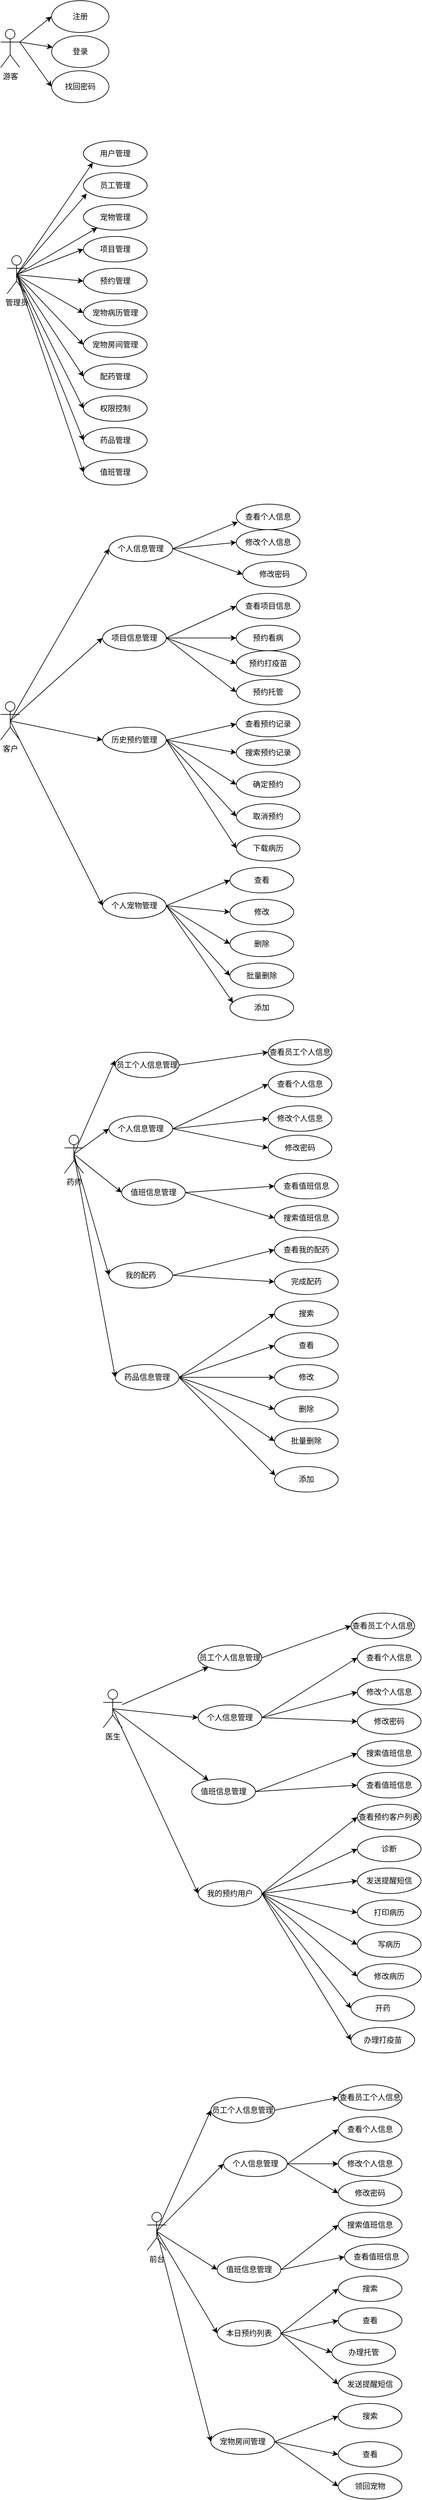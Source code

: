 <mxfile version="21.3.5" type="github">
  <diagram name="第 1 页" id="7U08_PiWovxvM-KHTGbF">
    <mxGraphModel dx="762" dy="605" grid="1" gridSize="10" guides="1" tooltips="1" connect="1" arrows="1" fold="1" page="1" pageScale="1" pageWidth="827" pageHeight="1169" math="0" shadow="0">
      <root>
        <mxCell id="0" />
        <mxCell id="1" parent="0" />
        <mxCell id="S12dJG0YQrAxgfUeFq4O-70" value="" style="group" parent="1" vertex="1" connectable="0">
          <mxGeometry x="750" y="240" width="220" height="540" as="geometry" />
        </mxCell>
        <mxCell id="S12dJG0YQrAxgfUeFq4O-24" value="药品管理" style="ellipse;whiteSpace=wrap;html=1;" parent="S12dJG0YQrAxgfUeFq4O-70" vertex="1">
          <mxGeometry x="120" y="450" width="100" height="40" as="geometry" />
        </mxCell>
        <mxCell id="S12dJG0YQrAxgfUeFq4O-26" value="值班管理" style="ellipse;whiteSpace=wrap;html=1;" parent="S12dJG0YQrAxgfUeFq4O-70" vertex="1">
          <mxGeometry x="120" y="500" width="100" height="40" as="geometry" />
        </mxCell>
        <mxCell id="S12dJG0YQrAxgfUeFq4O-68" style="edgeStyle=none;rounded=0;orthogonalLoop=1;jettySize=auto;html=1;exitX=0.5;exitY=0.5;exitDx=0;exitDy=0;exitPerimeter=0;entryX=0;entryY=0.5;entryDx=0;entryDy=0;" parent="S12dJG0YQrAxgfUeFq4O-70" source="2G7LzGAWLY5ywAbXNIMu-13" target="S12dJG0YQrAxgfUeFq4O-24" edge="1">
          <mxGeometry relative="1" as="geometry" />
        </mxCell>
        <mxCell id="S12dJG0YQrAxgfUeFq4O-69" style="edgeStyle=none;rounded=0;orthogonalLoop=1;jettySize=auto;html=1;exitX=0.5;exitY=0.5;exitDx=0;exitDy=0;exitPerimeter=0;entryX=0;entryY=0.5;entryDx=0;entryDy=0;" parent="S12dJG0YQrAxgfUeFq4O-70" source="2G7LzGAWLY5ywAbXNIMu-13" target="S12dJG0YQrAxgfUeFq4O-26" edge="1">
          <mxGeometry relative="1" as="geometry" />
        </mxCell>
        <mxCell id="2G7LzGAWLY5ywAbXNIMu-13" value="管理员" style="shape=umlActor;verticalLabelPosition=bottom;verticalAlign=top;html=1;" parent="S12dJG0YQrAxgfUeFq4O-70" vertex="1">
          <mxGeometry y="180" width="30" height="60" as="geometry" />
        </mxCell>
        <mxCell id="S12dJG0YQrAxgfUeFq4O-16" value="用户管理" style="ellipse;whiteSpace=wrap;html=1;" parent="S12dJG0YQrAxgfUeFq4O-70" vertex="1">
          <mxGeometry x="120" width="100" height="40" as="geometry" />
        </mxCell>
        <mxCell id="S12dJG0YQrAxgfUeFq4O-41" style="rounded=0;orthogonalLoop=1;jettySize=auto;html=1;exitX=0.5;exitY=0.5;exitDx=0;exitDy=0;exitPerimeter=0;entryX=0;entryY=1;entryDx=0;entryDy=0;" parent="S12dJG0YQrAxgfUeFq4O-70" source="2G7LzGAWLY5ywAbXNIMu-13" target="S12dJG0YQrAxgfUeFq4O-16" edge="1">
          <mxGeometry relative="1" as="geometry" />
        </mxCell>
        <mxCell id="S12dJG0YQrAxgfUeFq4O-17" value="配药管理" style="ellipse;whiteSpace=wrap;html=1;" parent="S12dJG0YQrAxgfUeFq4O-70" vertex="1">
          <mxGeometry x="120" y="350" width="100" height="40" as="geometry" />
        </mxCell>
        <mxCell id="S12dJG0YQrAxgfUeFq4O-52" style="edgeStyle=none;rounded=0;orthogonalLoop=1;jettySize=auto;html=1;exitX=0.5;exitY=0.5;exitDx=0;exitDy=0;exitPerimeter=0;entryX=0;entryY=0.5;entryDx=0;entryDy=0;" parent="S12dJG0YQrAxgfUeFq4O-70" source="2G7LzGAWLY5ywAbXNIMu-13" target="S12dJG0YQrAxgfUeFq4O-17" edge="1">
          <mxGeometry relative="1" as="geometry" />
        </mxCell>
        <mxCell id="S12dJG0YQrAxgfUeFq4O-18" value="宠物房间管理" style="ellipse;whiteSpace=wrap;html=1;" parent="S12dJG0YQrAxgfUeFq4O-70" vertex="1">
          <mxGeometry x="120" y="300" width="100" height="40" as="geometry" />
        </mxCell>
        <mxCell id="S12dJG0YQrAxgfUeFq4O-51" style="edgeStyle=none;rounded=0;orthogonalLoop=1;jettySize=auto;html=1;exitX=0.5;exitY=0.5;exitDx=0;exitDy=0;exitPerimeter=0;entryX=0;entryY=0.5;entryDx=0;entryDy=0;" parent="S12dJG0YQrAxgfUeFq4O-70" source="2G7LzGAWLY5ywAbXNIMu-13" target="S12dJG0YQrAxgfUeFq4O-18" edge="1">
          <mxGeometry relative="1" as="geometry" />
        </mxCell>
        <mxCell id="S12dJG0YQrAxgfUeFq4O-19" value="宠物病历管理" style="ellipse;whiteSpace=wrap;html=1;" parent="S12dJG0YQrAxgfUeFq4O-70" vertex="1">
          <mxGeometry x="120" y="250" width="100" height="40" as="geometry" />
        </mxCell>
        <mxCell id="S12dJG0YQrAxgfUeFq4O-50" style="edgeStyle=none;rounded=0;orthogonalLoop=1;jettySize=auto;html=1;exitX=0.5;exitY=0.5;exitDx=0;exitDy=0;exitPerimeter=0;entryX=0;entryY=0.5;entryDx=0;entryDy=0;" parent="S12dJG0YQrAxgfUeFq4O-70" source="2G7LzGAWLY5ywAbXNIMu-13" target="S12dJG0YQrAxgfUeFq4O-19" edge="1">
          <mxGeometry relative="1" as="geometry" />
        </mxCell>
        <mxCell id="S12dJG0YQrAxgfUeFq4O-20" value="预约管理" style="ellipse;whiteSpace=wrap;html=1;" parent="S12dJG0YQrAxgfUeFq4O-70" vertex="1">
          <mxGeometry x="120" y="200" width="100" height="40" as="geometry" />
        </mxCell>
        <mxCell id="S12dJG0YQrAxgfUeFq4O-49" style="edgeStyle=none;rounded=0;orthogonalLoop=1;jettySize=auto;html=1;exitX=0.5;exitY=0.5;exitDx=0;exitDy=0;exitPerimeter=0;entryX=0;entryY=0.5;entryDx=0;entryDy=0;" parent="S12dJG0YQrAxgfUeFq4O-70" source="2G7LzGAWLY5ywAbXNIMu-13" target="S12dJG0YQrAxgfUeFq4O-20" edge="1">
          <mxGeometry relative="1" as="geometry" />
        </mxCell>
        <mxCell id="S12dJG0YQrAxgfUeFq4O-21" value="项目管理" style="ellipse;whiteSpace=wrap;html=1;" parent="S12dJG0YQrAxgfUeFq4O-70" vertex="1">
          <mxGeometry x="120" y="150" width="100" height="40" as="geometry" />
        </mxCell>
        <mxCell id="S12dJG0YQrAxgfUeFq4O-48" style="edgeStyle=none;rounded=0;orthogonalLoop=1;jettySize=auto;html=1;exitX=0.5;exitY=0.5;exitDx=0;exitDy=0;exitPerimeter=0;entryX=0;entryY=0.5;entryDx=0;entryDy=0;" parent="S12dJG0YQrAxgfUeFq4O-70" source="2G7LzGAWLY5ywAbXNIMu-13" target="S12dJG0YQrAxgfUeFq4O-21" edge="1">
          <mxGeometry relative="1" as="geometry" />
        </mxCell>
        <mxCell id="S12dJG0YQrAxgfUeFq4O-22" value="宠物管理" style="ellipse;whiteSpace=wrap;html=1;" parent="S12dJG0YQrAxgfUeFq4O-70" vertex="1">
          <mxGeometry x="120" y="100" width="100" height="40" as="geometry" />
        </mxCell>
        <mxCell id="S12dJG0YQrAxgfUeFq4O-46" style="edgeStyle=none;rounded=0;orthogonalLoop=1;jettySize=auto;html=1;exitX=0.5;exitY=0.5;exitDx=0;exitDy=0;exitPerimeter=0;" parent="S12dJG0YQrAxgfUeFq4O-70" source="2G7LzGAWLY5ywAbXNIMu-13" target="S12dJG0YQrAxgfUeFq4O-22" edge="1">
          <mxGeometry relative="1" as="geometry" />
        </mxCell>
        <mxCell id="S12dJG0YQrAxgfUeFq4O-23" value="员工管理" style="ellipse;whiteSpace=wrap;html=1;" parent="S12dJG0YQrAxgfUeFq4O-70" vertex="1">
          <mxGeometry x="120" y="50" width="100" height="40" as="geometry" />
        </mxCell>
        <mxCell id="S12dJG0YQrAxgfUeFq4O-47" style="edgeStyle=none;rounded=0;orthogonalLoop=1;jettySize=auto;html=1;exitX=0.5;exitY=0.5;exitDx=0;exitDy=0;exitPerimeter=0;entryX=0.052;entryY=0.82;entryDx=0;entryDy=0;entryPerimeter=0;" parent="S12dJG0YQrAxgfUeFq4O-70" source="2G7LzGAWLY5ywAbXNIMu-13" target="S12dJG0YQrAxgfUeFq4O-23" edge="1">
          <mxGeometry relative="1" as="geometry" />
        </mxCell>
        <mxCell id="S12dJG0YQrAxgfUeFq4O-25" value="权限控制" style="ellipse;whiteSpace=wrap;html=1;" parent="S12dJG0YQrAxgfUeFq4O-70" vertex="1">
          <mxGeometry x="120" y="400" width="100" height="40" as="geometry" />
        </mxCell>
        <mxCell id="S12dJG0YQrAxgfUeFq4O-53" style="edgeStyle=none;rounded=0;orthogonalLoop=1;jettySize=auto;html=1;exitX=0.5;exitY=0.5;exitDx=0;exitDy=0;exitPerimeter=0;entryX=0;entryY=0.5;entryDx=0;entryDy=0;" parent="S12dJG0YQrAxgfUeFq4O-70" source="2G7LzGAWLY5ywAbXNIMu-13" target="S12dJG0YQrAxgfUeFq4O-25" edge="1">
          <mxGeometry relative="1" as="geometry" />
        </mxCell>
        <mxCell id="k7OL1M4o2ZJc6cWTYvOp-9" value="" style="group" parent="1" vertex="1" connectable="0">
          <mxGeometry x="740" y="20" width="170" height="160" as="geometry" />
        </mxCell>
        <mxCell id="2G7LzGAWLY5ywAbXNIMu-1" value="游客" style="shape=umlActor;verticalLabelPosition=bottom;verticalAlign=top;html=1;" parent="k7OL1M4o2ZJc6cWTYvOp-9" vertex="1">
          <mxGeometry y="45" width="30" height="60" as="geometry" />
        </mxCell>
        <mxCell id="2G7LzGAWLY5ywAbXNIMu-2" value="注册" style="ellipse;whiteSpace=wrap;html=1;" parent="k7OL1M4o2ZJc6cWTYvOp-9" vertex="1">
          <mxGeometry x="80" width="90" height="50" as="geometry" />
        </mxCell>
        <mxCell id="k7OL1M4o2ZJc6cWTYvOp-8" style="edgeStyle=none;rounded=0;orthogonalLoop=1;jettySize=auto;html=1;exitX=1;exitY=0.333;exitDx=0;exitDy=0;exitPerimeter=0;entryX=0;entryY=0.5;entryDx=0;entryDy=0;" parent="k7OL1M4o2ZJc6cWTYvOp-9" source="2G7LzGAWLY5ywAbXNIMu-1" target="2G7LzGAWLY5ywAbXNIMu-2" edge="1">
          <mxGeometry relative="1" as="geometry" />
        </mxCell>
        <mxCell id="k7OL1M4o2ZJc6cWTYvOp-2" value="登录" style="ellipse;whiteSpace=wrap;html=1;" parent="k7OL1M4o2ZJc6cWTYvOp-9" vertex="1">
          <mxGeometry x="80" y="55" width="90" height="50" as="geometry" />
        </mxCell>
        <mxCell id="k7OL1M4o2ZJc6cWTYvOp-6" style="edgeStyle=none;rounded=0;orthogonalLoop=1;jettySize=auto;html=1;exitX=1;exitY=0.333;exitDx=0;exitDy=0;exitPerimeter=0;" parent="k7OL1M4o2ZJc6cWTYvOp-9" source="2G7LzGAWLY5ywAbXNIMu-1" target="k7OL1M4o2ZJc6cWTYvOp-2" edge="1">
          <mxGeometry relative="1" as="geometry" />
        </mxCell>
        <mxCell id="k7OL1M4o2ZJc6cWTYvOp-3" value="找回密码" style="ellipse;whiteSpace=wrap;html=1;" parent="k7OL1M4o2ZJc6cWTYvOp-9" vertex="1">
          <mxGeometry x="80" y="110" width="90" height="50" as="geometry" />
        </mxCell>
        <mxCell id="k7OL1M4o2ZJc6cWTYvOp-7" style="edgeStyle=none;rounded=0;orthogonalLoop=1;jettySize=auto;html=1;exitX=1;exitY=0.333;exitDx=0;exitDy=0;exitPerimeter=0;entryX=0;entryY=0.5;entryDx=0;entryDy=0;" parent="k7OL1M4o2ZJc6cWTYvOp-9" source="2G7LzGAWLY5ywAbXNIMu-1" target="k7OL1M4o2ZJc6cWTYvOp-3" edge="1">
          <mxGeometry relative="1" as="geometry" />
        </mxCell>
        <mxCell id="UwDjR_BW3tn6y8qIKl93-83" value="" style="group" parent="1" vertex="1" connectable="0">
          <mxGeometry x="840" y="1650" width="430" height="710" as="geometry" />
        </mxCell>
        <mxCell id="S12dJG0YQrAxgfUeFq4O-33" value="药师" style="shape=umlActor;verticalLabelPosition=bottom;verticalAlign=top;html=1;" parent="UwDjR_BW3tn6y8qIKl93-83" vertex="1">
          <mxGeometry y="150" width="30" height="60" as="geometry" />
        </mxCell>
        <mxCell id="S12dJG0YQrAxgfUeFq4O-34" value="员工个人信息管理" style="ellipse;whiteSpace=wrap;html=1;" parent="UwDjR_BW3tn6y8qIKl93-83" vertex="1">
          <mxGeometry x="80" y="20" width="100" height="40" as="geometry" />
        </mxCell>
        <mxCell id="S12dJG0YQrAxgfUeFq4O-62" style="edgeStyle=none;rounded=0;orthogonalLoop=1;jettySize=auto;html=1;exitX=0.5;exitY=0.5;exitDx=0;exitDy=0;exitPerimeter=0;entryX=-0.004;entryY=0.318;entryDx=0;entryDy=0;entryPerimeter=0;" parent="UwDjR_BW3tn6y8qIKl93-83" source="S12dJG0YQrAxgfUeFq4O-33" target="S12dJG0YQrAxgfUeFq4O-34" edge="1">
          <mxGeometry relative="1" as="geometry" />
        </mxCell>
        <mxCell id="S12dJG0YQrAxgfUeFq4O-35" value="个人信息管理" style="ellipse;whiteSpace=wrap;html=1;" parent="UwDjR_BW3tn6y8qIKl93-83" vertex="1">
          <mxGeometry x="70" y="120" width="100" height="40" as="geometry" />
        </mxCell>
        <mxCell id="S12dJG0YQrAxgfUeFq4O-63" style="edgeStyle=none;rounded=0;orthogonalLoop=1;jettySize=auto;html=1;exitX=0.5;exitY=0.5;exitDx=0;exitDy=0;exitPerimeter=0;entryX=0;entryY=0.5;entryDx=0;entryDy=0;" parent="UwDjR_BW3tn6y8qIKl93-83" source="S12dJG0YQrAxgfUeFq4O-33" target="S12dJG0YQrAxgfUeFq4O-35" edge="1">
          <mxGeometry relative="1" as="geometry" />
        </mxCell>
        <mxCell id="S12dJG0YQrAxgfUeFq4O-36" value="值班信息管理" style="ellipse;whiteSpace=wrap;html=1;" parent="UwDjR_BW3tn6y8qIKl93-83" vertex="1">
          <mxGeometry x="90" y="220" width="100" height="40" as="geometry" />
        </mxCell>
        <mxCell id="S12dJG0YQrAxgfUeFq4O-64" style="edgeStyle=none;rounded=0;orthogonalLoop=1;jettySize=auto;html=1;exitX=0.5;exitY=0.5;exitDx=0;exitDy=0;exitPerimeter=0;entryX=0;entryY=0.5;entryDx=0;entryDy=0;" parent="UwDjR_BW3tn6y8qIKl93-83" source="S12dJG0YQrAxgfUeFq4O-33" target="S12dJG0YQrAxgfUeFq4O-36" edge="1">
          <mxGeometry relative="1" as="geometry" />
        </mxCell>
        <mxCell id="S12dJG0YQrAxgfUeFq4O-37" value="我的配药" style="ellipse;whiteSpace=wrap;html=1;" parent="UwDjR_BW3tn6y8qIKl93-83" vertex="1">
          <mxGeometry x="70" y="350" width="100" height="40" as="geometry" />
        </mxCell>
        <mxCell id="UwDjR_BW3tn6y8qIKl93-81" style="edgeStyle=none;rounded=0;orthogonalLoop=1;jettySize=auto;html=1;exitX=0.5;exitY=0.5;exitDx=0;exitDy=0;exitPerimeter=0;entryX=0;entryY=0.5;entryDx=0;entryDy=0;" parent="UwDjR_BW3tn6y8qIKl93-83" source="S12dJG0YQrAxgfUeFq4O-33" target="S12dJG0YQrAxgfUeFq4O-37" edge="1">
          <mxGeometry relative="1" as="geometry" />
        </mxCell>
        <mxCell id="S12dJG0YQrAxgfUeFq4O-85" value="查看值班信息" style="ellipse;whiteSpace=wrap;html=1;" parent="UwDjR_BW3tn6y8qIKl93-83" vertex="1">
          <mxGeometry x="330" y="210" width="100" height="40" as="geometry" />
        </mxCell>
        <mxCell id="S12dJG0YQrAxgfUeFq4O-86" style="edgeStyle=none;rounded=0;orthogonalLoop=1;jettySize=auto;html=1;exitX=1;exitY=0.5;exitDx=0;exitDy=0;entryX=0;entryY=0.5;entryDx=0;entryDy=0;" parent="UwDjR_BW3tn6y8qIKl93-83" source="S12dJG0YQrAxgfUeFq4O-36" target="S12dJG0YQrAxgfUeFq4O-85" edge="1">
          <mxGeometry relative="1" as="geometry" />
        </mxCell>
        <mxCell id="S12dJG0YQrAxgfUeFq4O-108" value="药品信息管理" style="ellipse;whiteSpace=wrap;html=1;" parent="UwDjR_BW3tn6y8qIKl93-83" vertex="1">
          <mxGeometry x="80" y="510" width="100" height="40" as="geometry" />
        </mxCell>
        <mxCell id="UwDjR_BW3tn6y8qIKl93-82" style="edgeStyle=none;rounded=0;orthogonalLoop=1;jettySize=auto;html=1;exitX=0.5;exitY=0.5;exitDx=0;exitDy=0;exitPerimeter=0;entryX=0;entryY=0.5;entryDx=0;entryDy=0;" parent="UwDjR_BW3tn6y8qIKl93-83" source="S12dJG0YQrAxgfUeFq4O-33" target="S12dJG0YQrAxgfUeFq4O-108" edge="1">
          <mxGeometry relative="1" as="geometry" />
        </mxCell>
        <mxCell id="UwDjR_BW3tn6y8qIKl93-47" value="查看员工个人信息" style="ellipse;whiteSpace=wrap;html=1;" parent="UwDjR_BW3tn6y8qIKl93-83" vertex="1">
          <mxGeometry x="320" width="100" height="40" as="geometry" />
        </mxCell>
        <mxCell id="UwDjR_BW3tn6y8qIKl93-65" style="edgeStyle=none;rounded=0;orthogonalLoop=1;jettySize=auto;html=1;exitX=1;exitY=0.5;exitDx=0;exitDy=0;entryX=0;entryY=0.5;entryDx=0;entryDy=0;" parent="UwDjR_BW3tn6y8qIKl93-83" source="S12dJG0YQrAxgfUeFq4O-34" target="UwDjR_BW3tn6y8qIKl93-47" edge="1">
          <mxGeometry relative="1" as="geometry" />
        </mxCell>
        <mxCell id="UwDjR_BW3tn6y8qIKl93-51" value="查看个人信息" style="ellipse;whiteSpace=wrap;html=1;" parent="UwDjR_BW3tn6y8qIKl93-83" vertex="1">
          <mxGeometry x="320" y="50" width="100" height="40" as="geometry" />
        </mxCell>
        <mxCell id="UwDjR_BW3tn6y8qIKl93-66" style="edgeStyle=none;rounded=0;orthogonalLoop=1;jettySize=auto;html=1;exitX=1;exitY=0.5;exitDx=0;exitDy=0;entryX=0;entryY=0.5;entryDx=0;entryDy=0;" parent="UwDjR_BW3tn6y8qIKl93-83" source="S12dJG0YQrAxgfUeFq4O-35" target="UwDjR_BW3tn6y8qIKl93-51" edge="1">
          <mxGeometry relative="1" as="geometry" />
        </mxCell>
        <mxCell id="UwDjR_BW3tn6y8qIKl93-52" value="修改个人信息" style="ellipse;whiteSpace=wrap;html=1;" parent="UwDjR_BW3tn6y8qIKl93-83" vertex="1">
          <mxGeometry x="320" y="104" width="100" height="40" as="geometry" />
        </mxCell>
        <mxCell id="UwDjR_BW3tn6y8qIKl93-67" style="edgeStyle=none;rounded=0;orthogonalLoop=1;jettySize=auto;html=1;exitX=1;exitY=0.5;exitDx=0;exitDy=0;entryX=0;entryY=0.5;entryDx=0;entryDy=0;" parent="UwDjR_BW3tn6y8qIKl93-83" source="S12dJG0YQrAxgfUeFq4O-35" target="UwDjR_BW3tn6y8qIKl93-52" edge="1">
          <mxGeometry relative="1" as="geometry" />
        </mxCell>
        <mxCell id="UwDjR_BW3tn6y8qIKl93-55" style="edgeStyle=none;rounded=0;orthogonalLoop=1;jettySize=auto;html=1;exitX=0.5;exitY=1;exitDx=0;exitDy=0;" parent="UwDjR_BW3tn6y8qIKl93-83" source="UwDjR_BW3tn6y8qIKl93-54" edge="1">
          <mxGeometry relative="1" as="geometry">
            <mxPoint x="370" y="290" as="targetPoint" />
          </mxGeometry>
        </mxCell>
        <mxCell id="UwDjR_BW3tn6y8qIKl93-53" value="修改密码" style="ellipse;whiteSpace=wrap;html=1;" parent="UwDjR_BW3tn6y8qIKl93-83" vertex="1">
          <mxGeometry x="320" y="150" width="100" height="40" as="geometry" />
        </mxCell>
        <mxCell id="UwDjR_BW3tn6y8qIKl93-68" style="edgeStyle=none;rounded=0;orthogonalLoop=1;jettySize=auto;html=1;exitX=1;exitY=0.5;exitDx=0;exitDy=0;entryX=0;entryY=0.5;entryDx=0;entryDy=0;" parent="UwDjR_BW3tn6y8qIKl93-83" source="S12dJG0YQrAxgfUeFq4O-35" target="UwDjR_BW3tn6y8qIKl93-53" edge="1">
          <mxGeometry relative="1" as="geometry" />
        </mxCell>
        <mxCell id="UwDjR_BW3tn6y8qIKl93-54" value="搜索值班信息" style="ellipse;whiteSpace=wrap;html=1;" parent="UwDjR_BW3tn6y8qIKl93-83" vertex="1">
          <mxGeometry x="330" y="260" width="100" height="40" as="geometry" />
        </mxCell>
        <mxCell id="UwDjR_BW3tn6y8qIKl93-69" style="edgeStyle=none;rounded=0;orthogonalLoop=1;jettySize=auto;html=1;exitX=1;exitY=0.5;exitDx=0;exitDy=0;entryX=0;entryY=0.5;entryDx=0;entryDy=0;" parent="UwDjR_BW3tn6y8qIKl93-83" source="S12dJG0YQrAxgfUeFq4O-36" target="UwDjR_BW3tn6y8qIKl93-54" edge="1">
          <mxGeometry relative="1" as="geometry" />
        </mxCell>
        <mxCell id="UwDjR_BW3tn6y8qIKl93-57" value="搜索" style="ellipse;whiteSpace=wrap;html=1;" parent="UwDjR_BW3tn6y8qIKl93-83" vertex="1">
          <mxGeometry x="330" y="410" width="100" height="40" as="geometry" />
        </mxCell>
        <mxCell id="UwDjR_BW3tn6y8qIKl93-73" style="edgeStyle=none;rounded=0;orthogonalLoop=1;jettySize=auto;html=1;exitX=1;exitY=0.5;exitDx=0;exitDy=0;entryX=0;entryY=0.5;entryDx=0;entryDy=0;" parent="UwDjR_BW3tn6y8qIKl93-83" source="S12dJG0YQrAxgfUeFq4O-108" target="UwDjR_BW3tn6y8qIKl93-57" edge="1">
          <mxGeometry relative="1" as="geometry" />
        </mxCell>
        <mxCell id="UwDjR_BW3tn6y8qIKl93-58" value="查看" style="ellipse;whiteSpace=wrap;html=1;" parent="UwDjR_BW3tn6y8qIKl93-83" vertex="1">
          <mxGeometry x="330" y="460" width="100" height="40" as="geometry" />
        </mxCell>
        <mxCell id="UwDjR_BW3tn6y8qIKl93-74" style="edgeStyle=none;rounded=0;orthogonalLoop=1;jettySize=auto;html=1;exitX=1;exitY=0.5;exitDx=0;exitDy=0;entryX=0;entryY=0.5;entryDx=0;entryDy=0;" parent="UwDjR_BW3tn6y8qIKl93-83" source="S12dJG0YQrAxgfUeFq4O-108" target="UwDjR_BW3tn6y8qIKl93-58" edge="1">
          <mxGeometry relative="1" as="geometry" />
        </mxCell>
        <mxCell id="UwDjR_BW3tn6y8qIKl93-59" value="修改" style="ellipse;whiteSpace=wrap;html=1;" parent="UwDjR_BW3tn6y8qIKl93-83" vertex="1">
          <mxGeometry x="330" y="510" width="100" height="40" as="geometry" />
        </mxCell>
        <mxCell id="UwDjR_BW3tn6y8qIKl93-75" style="edgeStyle=none;rounded=0;orthogonalLoop=1;jettySize=auto;html=1;exitX=1;exitY=0.5;exitDx=0;exitDy=0;entryX=0;entryY=0.5;entryDx=0;entryDy=0;" parent="UwDjR_BW3tn6y8qIKl93-83" source="S12dJG0YQrAxgfUeFq4O-108" target="UwDjR_BW3tn6y8qIKl93-59" edge="1">
          <mxGeometry relative="1" as="geometry" />
        </mxCell>
        <mxCell id="UwDjR_BW3tn6y8qIKl93-60" value="删除" style="ellipse;whiteSpace=wrap;html=1;" parent="UwDjR_BW3tn6y8qIKl93-83" vertex="1">
          <mxGeometry x="330" y="560" width="100" height="40" as="geometry" />
        </mxCell>
        <mxCell id="UwDjR_BW3tn6y8qIKl93-76" style="edgeStyle=none;rounded=0;orthogonalLoop=1;jettySize=auto;html=1;exitX=1;exitY=0.5;exitDx=0;exitDy=0;entryX=0;entryY=0.5;entryDx=0;entryDy=0;" parent="UwDjR_BW3tn6y8qIKl93-83" source="S12dJG0YQrAxgfUeFq4O-108" target="UwDjR_BW3tn6y8qIKl93-60" edge="1">
          <mxGeometry relative="1" as="geometry" />
        </mxCell>
        <mxCell id="UwDjR_BW3tn6y8qIKl93-61" value="添加" style="ellipse;whiteSpace=wrap;html=1;" parent="UwDjR_BW3tn6y8qIKl93-83" vertex="1">
          <mxGeometry x="330" y="670" width="100" height="40" as="geometry" />
        </mxCell>
        <mxCell id="UwDjR_BW3tn6y8qIKl93-62" value="查看我的配药" style="ellipse;whiteSpace=wrap;html=1;" parent="UwDjR_BW3tn6y8qIKl93-83" vertex="1">
          <mxGeometry x="330" y="310" width="100" height="40" as="geometry" />
        </mxCell>
        <mxCell id="UwDjR_BW3tn6y8qIKl93-63" value="完成配药" style="ellipse;whiteSpace=wrap;html=1;" parent="UwDjR_BW3tn6y8qIKl93-83" vertex="1">
          <mxGeometry x="330" y="360" width="100" height="40" as="geometry" />
        </mxCell>
        <mxCell id="UwDjR_BW3tn6y8qIKl93-64" value="批量删除" style="ellipse;whiteSpace=wrap;html=1;" parent="UwDjR_BW3tn6y8qIKl93-83" vertex="1">
          <mxGeometry x="330" y="610" width="100" height="40" as="geometry" />
        </mxCell>
        <mxCell id="UwDjR_BW3tn6y8qIKl93-78" style="edgeStyle=none;rounded=0;orthogonalLoop=1;jettySize=auto;html=1;exitX=1;exitY=0.5;exitDx=0;exitDy=0;entryX=0.013;entryY=0.349;entryDx=0;entryDy=0;entryPerimeter=0;" parent="UwDjR_BW3tn6y8qIKl93-83" source="S12dJG0YQrAxgfUeFq4O-108" target="UwDjR_BW3tn6y8qIKl93-61" edge="1">
          <mxGeometry relative="1" as="geometry" />
        </mxCell>
        <mxCell id="UwDjR_BW3tn6y8qIKl93-71" style="edgeStyle=none;rounded=0;orthogonalLoop=1;jettySize=auto;html=1;exitX=1;exitY=0.5;exitDx=0;exitDy=0;entryX=0;entryY=0.5;entryDx=0;entryDy=0;" parent="UwDjR_BW3tn6y8qIKl93-83" source="S12dJG0YQrAxgfUeFq4O-37" target="UwDjR_BW3tn6y8qIKl93-62" edge="1">
          <mxGeometry relative="1" as="geometry" />
        </mxCell>
        <mxCell id="UwDjR_BW3tn6y8qIKl93-72" style="edgeStyle=none;rounded=0;orthogonalLoop=1;jettySize=auto;html=1;exitX=1;exitY=0.5;exitDx=0;exitDy=0;entryX=0;entryY=0.5;entryDx=0;entryDy=0;" parent="UwDjR_BW3tn6y8qIKl93-83" source="S12dJG0YQrAxgfUeFq4O-37" target="UwDjR_BW3tn6y8qIKl93-63" edge="1">
          <mxGeometry relative="1" as="geometry" />
        </mxCell>
        <mxCell id="UwDjR_BW3tn6y8qIKl93-77" style="edgeStyle=none;rounded=0;orthogonalLoop=1;jettySize=auto;html=1;exitX=1;exitY=0.5;exitDx=0;exitDy=0;entryX=0;entryY=0.5;entryDx=0;entryDy=0;" parent="UwDjR_BW3tn6y8qIKl93-83" source="S12dJG0YQrAxgfUeFq4O-108" target="UwDjR_BW3tn6y8qIKl93-64" edge="1">
          <mxGeometry relative="1" as="geometry" />
        </mxCell>
        <mxCell id="UwDjR_BW3tn6y8qIKl93-84" value="" style="group" parent="1" vertex="1" connectable="0">
          <mxGeometry x="740" y="810" width="480" height="810" as="geometry" />
        </mxCell>
        <mxCell id="2G7LzGAWLY5ywAbXNIMu-11" value="客户" style="shape=umlActor;verticalLabelPosition=bottom;verticalAlign=top;html=1;" parent="UwDjR_BW3tn6y8qIKl93-84" vertex="1">
          <mxGeometry y="310" width="30" height="60" as="geometry" />
        </mxCell>
        <mxCell id="S12dJG0YQrAxgfUeFq4O-7" value="项目信息管理" style="ellipse;whiteSpace=wrap;html=1;" parent="UwDjR_BW3tn6y8qIKl93-84" vertex="1">
          <mxGeometry x="160" y="190" width="100" height="40" as="geometry" />
        </mxCell>
        <mxCell id="S12dJG0YQrAxgfUeFq4O-59" style="edgeStyle=none;rounded=0;orthogonalLoop=1;jettySize=auto;html=1;exitX=0.5;exitY=0.5;exitDx=0;exitDy=0;exitPerimeter=0;entryX=0;entryY=0.5;entryDx=0;entryDy=0;" parent="UwDjR_BW3tn6y8qIKl93-84" source="2G7LzGAWLY5ywAbXNIMu-11" target="S12dJG0YQrAxgfUeFq4O-7" edge="1">
          <mxGeometry relative="1" as="geometry" />
        </mxCell>
        <mxCell id="S12dJG0YQrAxgfUeFq4O-10" value="个人信息管理" style="ellipse;whiteSpace=wrap;html=1;" parent="UwDjR_BW3tn6y8qIKl93-84" vertex="1">
          <mxGeometry x="170" y="50" width="100" height="40" as="geometry" />
        </mxCell>
        <mxCell id="S12dJG0YQrAxgfUeFq4O-58" style="edgeStyle=none;rounded=0;orthogonalLoop=1;jettySize=auto;html=1;exitX=0.5;exitY=0.5;exitDx=0;exitDy=0;exitPerimeter=0;entryX=0;entryY=0.5;entryDx=0;entryDy=0;" parent="UwDjR_BW3tn6y8qIKl93-84" source="2G7LzGAWLY5ywAbXNIMu-11" target="S12dJG0YQrAxgfUeFq4O-10" edge="1">
          <mxGeometry relative="1" as="geometry" />
        </mxCell>
        <mxCell id="S12dJG0YQrAxgfUeFq4O-11" value="预约看病" style="ellipse;whiteSpace=wrap;html=1;" parent="UwDjR_BW3tn6y8qIKl93-84" vertex="1">
          <mxGeometry x="370" y="190" width="100" height="40" as="geometry" />
        </mxCell>
        <mxCell id="S12dJG0YQrAxgfUeFq4O-71" style="edgeStyle=none;rounded=0;orthogonalLoop=1;jettySize=auto;html=1;exitX=1;exitY=0.5;exitDx=0;exitDy=0;entryX=0;entryY=0.5;entryDx=0;entryDy=0;" parent="UwDjR_BW3tn6y8qIKl93-84" source="S12dJG0YQrAxgfUeFq4O-7" target="S12dJG0YQrAxgfUeFq4O-11" edge="1">
          <mxGeometry relative="1" as="geometry" />
        </mxCell>
        <mxCell id="S12dJG0YQrAxgfUeFq4O-12" value="历史预约管理" style="ellipse;whiteSpace=wrap;html=1;" parent="UwDjR_BW3tn6y8qIKl93-84" vertex="1">
          <mxGeometry x="160" y="350" width="100" height="40" as="geometry" />
        </mxCell>
        <mxCell id="S12dJG0YQrAxgfUeFq4O-60" style="edgeStyle=none;rounded=0;orthogonalLoop=1;jettySize=auto;html=1;exitX=0.5;exitY=0.5;exitDx=0;exitDy=0;exitPerimeter=0;entryX=0;entryY=0.5;entryDx=0;entryDy=0;" parent="UwDjR_BW3tn6y8qIKl93-84" source="2G7LzGAWLY5ywAbXNIMu-11" target="S12dJG0YQrAxgfUeFq4O-12" edge="1">
          <mxGeometry relative="1" as="geometry" />
        </mxCell>
        <mxCell id="S12dJG0YQrAxgfUeFq4O-13" value="个人宠物管理" style="ellipse;whiteSpace=wrap;html=1;" parent="UwDjR_BW3tn6y8qIKl93-84" vertex="1">
          <mxGeometry x="160" y="610" width="100" height="40" as="geometry" />
        </mxCell>
        <mxCell id="S12dJG0YQrAxgfUeFq4O-61" style="edgeStyle=none;rounded=0;orthogonalLoop=1;jettySize=auto;html=1;exitX=0.5;exitY=0.5;exitDx=0;exitDy=0;exitPerimeter=0;entryX=0;entryY=0.5;entryDx=0;entryDy=0;" parent="UwDjR_BW3tn6y8qIKl93-84" source="2G7LzGAWLY5ywAbXNIMu-11" target="S12dJG0YQrAxgfUeFq4O-13" edge="1">
          <mxGeometry relative="1" as="geometry" />
        </mxCell>
        <mxCell id="S12dJG0YQrAxgfUeFq4O-14" value="预约托管" style="ellipse;whiteSpace=wrap;html=1;" parent="UwDjR_BW3tn6y8qIKl93-84" vertex="1">
          <mxGeometry x="370" y="275" width="100" height="40" as="geometry" />
        </mxCell>
        <mxCell id="S12dJG0YQrAxgfUeFq4O-73" style="edgeStyle=none;rounded=0;orthogonalLoop=1;jettySize=auto;html=1;exitX=1;exitY=0.5;exitDx=0;exitDy=0;entryX=0;entryY=0.5;entryDx=0;entryDy=0;" parent="UwDjR_BW3tn6y8qIKl93-84" source="S12dJG0YQrAxgfUeFq4O-7" target="S12dJG0YQrAxgfUeFq4O-14" edge="1">
          <mxGeometry relative="1" as="geometry" />
        </mxCell>
        <mxCell id="S12dJG0YQrAxgfUeFq4O-15" value="预约打疫苗" style="ellipse;whiteSpace=wrap;html=1;" parent="UwDjR_BW3tn6y8qIKl93-84" vertex="1">
          <mxGeometry x="370" y="230" width="100" height="40" as="geometry" />
        </mxCell>
        <mxCell id="S12dJG0YQrAxgfUeFq4O-72" style="edgeStyle=none;rounded=0;orthogonalLoop=1;jettySize=auto;html=1;exitX=1;exitY=0.5;exitDx=0;exitDy=0;entryX=0;entryY=0.5;entryDx=0;entryDy=0;" parent="UwDjR_BW3tn6y8qIKl93-84" source="S12dJG0YQrAxgfUeFq4O-7" target="S12dJG0YQrAxgfUeFq4O-15" edge="1">
          <mxGeometry relative="1" as="geometry" />
        </mxCell>
        <mxCell id="S12dJG0YQrAxgfUeFq4O-112" value="查看项目信息" style="ellipse;whiteSpace=wrap;html=1;" parent="UwDjR_BW3tn6y8qIKl93-84" vertex="1">
          <mxGeometry x="370" y="140" width="100" height="40" as="geometry" />
        </mxCell>
        <mxCell id="S12dJG0YQrAxgfUeFq4O-113" style="edgeStyle=none;rounded=0;orthogonalLoop=1;jettySize=auto;html=1;exitX=1;exitY=0.5;exitDx=0;exitDy=0;entryX=0;entryY=0.5;entryDx=0;entryDy=0;" parent="UwDjR_BW3tn6y8qIKl93-84" source="S12dJG0YQrAxgfUeFq4O-7" target="S12dJG0YQrAxgfUeFq4O-112" edge="1">
          <mxGeometry relative="1" as="geometry" />
        </mxCell>
        <mxCell id="UwDjR_BW3tn6y8qIKl93-1" value="查看个人信息" style="ellipse;whiteSpace=wrap;html=1;" parent="UwDjR_BW3tn6y8qIKl93-84" vertex="1">
          <mxGeometry x="370" width="100" height="40" as="geometry" />
        </mxCell>
        <mxCell id="UwDjR_BW3tn6y8qIKl93-11" style="edgeStyle=none;rounded=0;orthogonalLoop=1;jettySize=auto;html=1;exitX=1;exitY=0.5;exitDx=0;exitDy=0;entryX=0.024;entryY=0.7;entryDx=0;entryDy=0;entryPerimeter=0;" parent="UwDjR_BW3tn6y8qIKl93-84" source="S12dJG0YQrAxgfUeFq4O-10" target="UwDjR_BW3tn6y8qIKl93-1" edge="1">
          <mxGeometry relative="1" as="geometry" />
        </mxCell>
        <mxCell id="UwDjR_BW3tn6y8qIKl93-5" value="修改个人信息" style="ellipse;whiteSpace=wrap;html=1;" parent="UwDjR_BW3tn6y8qIKl93-84" vertex="1">
          <mxGeometry x="370" y="40" width="100" height="40" as="geometry" />
        </mxCell>
        <mxCell id="UwDjR_BW3tn6y8qIKl93-12" style="edgeStyle=none;rounded=0;orthogonalLoop=1;jettySize=auto;html=1;exitX=1;exitY=0.5;exitDx=0;exitDy=0;entryX=0;entryY=0.5;entryDx=0;entryDy=0;" parent="UwDjR_BW3tn6y8qIKl93-84" source="S12dJG0YQrAxgfUeFq4O-10" target="UwDjR_BW3tn6y8qIKl93-5" edge="1">
          <mxGeometry relative="1" as="geometry" />
        </mxCell>
        <mxCell id="UwDjR_BW3tn6y8qIKl93-6" value="修改密码" style="ellipse;whiteSpace=wrap;html=1;" parent="UwDjR_BW3tn6y8qIKl93-84" vertex="1">
          <mxGeometry x="380" y="90" width="100" height="40" as="geometry" />
        </mxCell>
        <mxCell id="UwDjR_BW3tn6y8qIKl93-13" style="edgeStyle=none;rounded=0;orthogonalLoop=1;jettySize=auto;html=1;exitX=1;exitY=0.5;exitDx=0;exitDy=0;entryX=0;entryY=0.5;entryDx=0;entryDy=0;" parent="UwDjR_BW3tn6y8qIKl93-84" source="S12dJG0YQrAxgfUeFq4O-10" target="UwDjR_BW3tn6y8qIKl93-6" edge="1">
          <mxGeometry relative="1" as="geometry" />
        </mxCell>
        <mxCell id="UwDjR_BW3tn6y8qIKl93-14" value="查看" style="ellipse;whiteSpace=wrap;html=1;" parent="UwDjR_BW3tn6y8qIKl93-84" vertex="1">
          <mxGeometry x="360" y="570" width="100" height="40" as="geometry" />
        </mxCell>
        <mxCell id="UwDjR_BW3tn6y8qIKl93-18" style="edgeStyle=none;rounded=0;orthogonalLoop=1;jettySize=auto;html=1;exitX=1;exitY=0.5;exitDx=0;exitDy=0;entryX=0;entryY=0.5;entryDx=0;entryDy=0;" parent="UwDjR_BW3tn6y8qIKl93-84" source="S12dJG0YQrAxgfUeFq4O-13" target="UwDjR_BW3tn6y8qIKl93-14" edge="1">
          <mxGeometry relative="1" as="geometry" />
        </mxCell>
        <mxCell id="UwDjR_BW3tn6y8qIKl93-15" value="修改" style="ellipse;whiteSpace=wrap;html=1;" parent="UwDjR_BW3tn6y8qIKl93-84" vertex="1">
          <mxGeometry x="360" y="620" width="100" height="40" as="geometry" />
        </mxCell>
        <mxCell id="UwDjR_BW3tn6y8qIKl93-19" style="edgeStyle=none;rounded=0;orthogonalLoop=1;jettySize=auto;html=1;exitX=1;exitY=0.5;exitDx=0;exitDy=0;entryX=0;entryY=0.5;entryDx=0;entryDy=0;" parent="UwDjR_BW3tn6y8qIKl93-84" source="S12dJG0YQrAxgfUeFq4O-13" target="UwDjR_BW3tn6y8qIKl93-15" edge="1">
          <mxGeometry relative="1" as="geometry" />
        </mxCell>
        <mxCell id="UwDjR_BW3tn6y8qIKl93-16" value="删除" style="ellipse;whiteSpace=wrap;html=1;" parent="UwDjR_BW3tn6y8qIKl93-84" vertex="1">
          <mxGeometry x="360" y="670" width="100" height="40" as="geometry" />
        </mxCell>
        <mxCell id="UwDjR_BW3tn6y8qIKl93-20" style="edgeStyle=none;rounded=0;orthogonalLoop=1;jettySize=auto;html=1;exitX=1;exitY=0.5;exitDx=0;exitDy=0;entryX=0;entryY=0.5;entryDx=0;entryDy=0;" parent="UwDjR_BW3tn6y8qIKl93-84" source="S12dJG0YQrAxgfUeFq4O-13" target="UwDjR_BW3tn6y8qIKl93-16" edge="1">
          <mxGeometry relative="1" as="geometry" />
        </mxCell>
        <mxCell id="UwDjR_BW3tn6y8qIKl93-17" value="添加" style="ellipse;whiteSpace=wrap;html=1;" parent="UwDjR_BW3tn6y8qIKl93-84" vertex="1">
          <mxGeometry x="360" y="770" width="100" height="40" as="geometry" />
        </mxCell>
        <mxCell id="UwDjR_BW3tn6y8qIKl93-21" style="edgeStyle=none;rounded=0;orthogonalLoop=1;jettySize=auto;html=1;exitX=1;exitY=0.5;exitDx=0;exitDy=0;entryX=0.048;entryY=0.31;entryDx=0;entryDy=0;entryPerimeter=0;" parent="UwDjR_BW3tn6y8qIKl93-84" source="S12dJG0YQrAxgfUeFq4O-13" target="UwDjR_BW3tn6y8qIKl93-17" edge="1">
          <mxGeometry relative="1" as="geometry" />
        </mxCell>
        <mxCell id="UwDjR_BW3tn6y8qIKl93-25" value="查看预约记录" style="ellipse;whiteSpace=wrap;html=1;" parent="UwDjR_BW3tn6y8qIKl93-84" vertex="1">
          <mxGeometry x="370" y="325" width="100" height="40" as="geometry" />
        </mxCell>
        <mxCell id="UwDjR_BW3tn6y8qIKl93-26" value="搜索预约记录" style="ellipse;whiteSpace=wrap;html=1;" parent="UwDjR_BW3tn6y8qIKl93-84" vertex="1">
          <mxGeometry x="370" y="370" width="100" height="40" as="geometry" />
        </mxCell>
        <mxCell id="UwDjR_BW3tn6y8qIKl93-27" value="确定预约" style="ellipse;whiteSpace=wrap;html=1;" parent="UwDjR_BW3tn6y8qIKl93-84" vertex="1">
          <mxGeometry x="370" y="420" width="100" height="40" as="geometry" />
        </mxCell>
        <mxCell id="UwDjR_BW3tn6y8qIKl93-28" value="取消预约" style="ellipse;whiteSpace=wrap;html=1;" parent="UwDjR_BW3tn6y8qIKl93-84" vertex="1">
          <mxGeometry x="370" y="470" width="100" height="40" as="geometry" />
        </mxCell>
        <mxCell id="UwDjR_BW3tn6y8qIKl93-29" value="下载病历" style="ellipse;whiteSpace=wrap;html=1;" parent="UwDjR_BW3tn6y8qIKl93-84" vertex="1">
          <mxGeometry x="370" y="520" width="100" height="40" as="geometry" />
        </mxCell>
        <mxCell id="UwDjR_BW3tn6y8qIKl93-79" value="批量删除" style="ellipse;whiteSpace=wrap;html=1;" parent="UwDjR_BW3tn6y8qIKl93-84" vertex="1">
          <mxGeometry x="360" y="720" width="100" height="40" as="geometry" />
        </mxCell>
        <mxCell id="UwDjR_BW3tn6y8qIKl93-30" style="edgeStyle=none;rounded=0;orthogonalLoop=1;jettySize=auto;html=1;exitX=1;exitY=0.5;exitDx=0;exitDy=0;entryX=0;entryY=0.5;entryDx=0;entryDy=0;" parent="UwDjR_BW3tn6y8qIKl93-84" source="S12dJG0YQrAxgfUeFq4O-12" target="UwDjR_BW3tn6y8qIKl93-25" edge="1">
          <mxGeometry relative="1" as="geometry" />
        </mxCell>
        <mxCell id="UwDjR_BW3tn6y8qIKl93-31" style="edgeStyle=none;rounded=0;orthogonalLoop=1;jettySize=auto;html=1;exitX=1;exitY=0.5;exitDx=0;exitDy=0;entryX=0;entryY=0.5;entryDx=0;entryDy=0;" parent="UwDjR_BW3tn6y8qIKl93-84" source="S12dJG0YQrAxgfUeFq4O-12" target="UwDjR_BW3tn6y8qIKl93-26" edge="1">
          <mxGeometry relative="1" as="geometry" />
        </mxCell>
        <mxCell id="UwDjR_BW3tn6y8qIKl93-32" style="edgeStyle=none;rounded=0;orthogonalLoop=1;jettySize=auto;html=1;exitX=1;exitY=0.5;exitDx=0;exitDy=0;entryX=0;entryY=0.5;entryDx=0;entryDy=0;" parent="UwDjR_BW3tn6y8qIKl93-84" source="S12dJG0YQrAxgfUeFq4O-12" target="UwDjR_BW3tn6y8qIKl93-27" edge="1">
          <mxGeometry relative="1" as="geometry" />
        </mxCell>
        <mxCell id="UwDjR_BW3tn6y8qIKl93-33" style="edgeStyle=none;rounded=0;orthogonalLoop=1;jettySize=auto;html=1;exitX=1;exitY=0.5;exitDx=0;exitDy=0;entryX=0;entryY=0.5;entryDx=0;entryDy=0;" parent="UwDjR_BW3tn6y8qIKl93-84" source="S12dJG0YQrAxgfUeFq4O-12" target="UwDjR_BW3tn6y8qIKl93-28" edge="1">
          <mxGeometry relative="1" as="geometry" />
        </mxCell>
        <mxCell id="UwDjR_BW3tn6y8qIKl93-34" style="edgeStyle=none;rounded=0;orthogonalLoop=1;jettySize=auto;html=1;exitX=1;exitY=0.5;exitDx=0;exitDy=0;entryX=0;entryY=0.5;entryDx=0;entryDy=0;" parent="UwDjR_BW3tn6y8qIKl93-84" source="S12dJG0YQrAxgfUeFq4O-12" target="UwDjR_BW3tn6y8qIKl93-29" edge="1">
          <mxGeometry relative="1" as="geometry" />
        </mxCell>
        <mxCell id="UwDjR_BW3tn6y8qIKl93-80" style="edgeStyle=none;rounded=0;orthogonalLoop=1;jettySize=auto;html=1;exitX=1;exitY=0.5;exitDx=0;exitDy=0;entryX=0;entryY=0.5;entryDx=0;entryDy=0;" parent="UwDjR_BW3tn6y8qIKl93-84" source="S12dJG0YQrAxgfUeFq4O-13" target="UwDjR_BW3tn6y8qIKl93-79" edge="1">
          <mxGeometry relative="1" as="geometry" />
        </mxCell>
        <mxCell id="UwDjR_BW3tn6y8qIKl93-135" value="" style="group" parent="1" vertex="1" connectable="0">
          <mxGeometry x="970" y="3290" width="410" height="650" as="geometry" />
        </mxCell>
        <mxCell id="UwDjR_BW3tn6y8qIKl93-107" value="查看员工个人信息" style="ellipse;whiteSpace=wrap;html=1;movable=1;resizable=1;rotatable=1;deletable=1;editable=1;locked=0;connectable=1;" parent="UwDjR_BW3tn6y8qIKl93-135" vertex="1">
          <mxGeometry x="300" width="100" height="40" as="geometry" />
        </mxCell>
        <mxCell id="UwDjR_BW3tn6y8qIKl93-108" value="查看个人信息" style="ellipse;whiteSpace=wrap;html=1;movable=1;resizable=1;rotatable=1;deletable=1;editable=1;locked=0;connectable=1;" parent="UwDjR_BW3tn6y8qIKl93-135" vertex="1">
          <mxGeometry x="300" y="50" width="100" height="40" as="geometry" />
        </mxCell>
        <mxCell id="UwDjR_BW3tn6y8qIKl93-109" value="修改个人信息" style="ellipse;whiteSpace=wrap;html=1;movable=1;resizable=1;rotatable=1;deletable=1;editable=1;locked=0;connectable=1;" parent="UwDjR_BW3tn6y8qIKl93-135" vertex="1">
          <mxGeometry x="300" y="104" width="100" height="40" as="geometry" />
        </mxCell>
        <mxCell id="UwDjR_BW3tn6y8qIKl93-110" value="修改密码" style="ellipse;whiteSpace=wrap;html=1;movable=1;resizable=1;rotatable=1;deletable=1;editable=1;locked=0;connectable=1;" parent="UwDjR_BW3tn6y8qIKl93-135" vertex="1">
          <mxGeometry x="300" y="150" width="100" height="40" as="geometry" />
        </mxCell>
        <mxCell id="UwDjR_BW3tn6y8qIKl93-111" value="搜索值班信息" style="ellipse;whiteSpace=wrap;html=1;movable=1;resizable=1;rotatable=1;deletable=1;editable=1;locked=0;connectable=1;" parent="UwDjR_BW3tn6y8qIKl93-135" vertex="1">
          <mxGeometry x="300" y="200" width="100" height="40" as="geometry" />
        </mxCell>
        <mxCell id="2G7LzGAWLY5ywAbXNIMu-12" value="前台" style="shape=umlActor;verticalLabelPosition=bottom;verticalAlign=top;html=1;movable=1;resizable=1;rotatable=1;deletable=1;editable=1;locked=0;connectable=1;" parent="UwDjR_BW3tn6y8qIKl93-135" vertex="1">
          <mxGeometry y="200" width="30" height="60" as="geometry" />
        </mxCell>
        <mxCell id="UwDjR_BW3tn6y8qIKl93-120" style="edgeStyle=none;rounded=0;orthogonalLoop=1;jettySize=auto;html=1;exitX=1;exitY=0.5;exitDx=0;exitDy=0;entryX=0;entryY=0.5;entryDx=0;entryDy=0;movable=1;resizable=1;rotatable=1;deletable=1;editable=1;locked=0;connectable=1;" parent="UwDjR_BW3tn6y8qIKl93-135" source="S12dJG0YQrAxgfUeFq4O-30" target="UwDjR_BW3tn6y8qIKl93-107" edge="1">
          <mxGeometry relative="1" as="geometry" />
        </mxCell>
        <mxCell id="S12dJG0YQrAxgfUeFq4O-30" value="员工个人信息管理" style="ellipse;whiteSpace=wrap;html=1;movable=1;resizable=1;rotatable=1;deletable=1;editable=1;locked=0;connectable=1;" parent="UwDjR_BW3tn6y8qIKl93-135" vertex="1">
          <mxGeometry x="100" y="20" width="100" height="40" as="geometry" />
        </mxCell>
        <mxCell id="S12dJG0YQrAxgfUeFq4O-80" style="edgeStyle=none;rounded=0;orthogonalLoop=1;jettySize=auto;html=1;exitX=0.5;exitY=0.5;exitDx=0;exitDy=0;exitPerimeter=0;entryX=0;entryY=0.5;entryDx=0;entryDy=0;movable=1;resizable=1;rotatable=1;deletable=1;editable=1;locked=0;connectable=1;" parent="UwDjR_BW3tn6y8qIKl93-135" source="2G7LzGAWLY5ywAbXNIMu-12" target="S12dJG0YQrAxgfUeFq4O-30" edge="1">
          <mxGeometry relative="1" as="geometry" />
        </mxCell>
        <mxCell id="UwDjR_BW3tn6y8qIKl93-121" style="edgeStyle=none;rounded=0;orthogonalLoop=1;jettySize=auto;html=1;exitX=1;exitY=0.5;exitDx=0;exitDy=0;entryX=0;entryY=0.5;entryDx=0;entryDy=0;movable=1;resizable=1;rotatable=1;deletable=1;editable=1;locked=0;connectable=1;" parent="UwDjR_BW3tn6y8qIKl93-135" source="S12dJG0YQrAxgfUeFq4O-31" target="UwDjR_BW3tn6y8qIKl93-108" edge="1">
          <mxGeometry relative="1" as="geometry" />
        </mxCell>
        <mxCell id="UwDjR_BW3tn6y8qIKl93-122" style="edgeStyle=none;rounded=0;orthogonalLoop=1;jettySize=auto;html=1;exitX=1;exitY=0.5;exitDx=0;exitDy=0;entryX=0;entryY=0.5;entryDx=0;entryDy=0;movable=1;resizable=1;rotatable=1;deletable=1;editable=1;locked=0;connectable=1;" parent="UwDjR_BW3tn6y8qIKl93-135" source="S12dJG0YQrAxgfUeFq4O-31" target="UwDjR_BW3tn6y8qIKl93-109" edge="1">
          <mxGeometry relative="1" as="geometry" />
        </mxCell>
        <mxCell id="UwDjR_BW3tn6y8qIKl93-123" style="edgeStyle=none;rounded=0;orthogonalLoop=1;jettySize=auto;html=1;exitX=1;exitY=0.5;exitDx=0;exitDy=0;entryX=0;entryY=0.5;entryDx=0;entryDy=0;movable=1;resizable=1;rotatable=1;deletable=1;editable=1;locked=0;connectable=1;" parent="UwDjR_BW3tn6y8qIKl93-135" source="S12dJG0YQrAxgfUeFq4O-31" target="UwDjR_BW3tn6y8qIKl93-110" edge="1">
          <mxGeometry relative="1" as="geometry" />
        </mxCell>
        <mxCell id="S12dJG0YQrAxgfUeFq4O-31" value="个人信息管理" style="ellipse;whiteSpace=wrap;html=1;movable=1;resizable=1;rotatable=1;deletable=1;editable=1;locked=0;connectable=1;" parent="UwDjR_BW3tn6y8qIKl93-135" vertex="1">
          <mxGeometry x="120" y="104" width="100" height="40" as="geometry" />
        </mxCell>
        <mxCell id="S12dJG0YQrAxgfUeFq4O-81" style="edgeStyle=none;rounded=0;orthogonalLoop=1;jettySize=auto;html=1;exitX=0.5;exitY=0.5;exitDx=0;exitDy=0;exitPerimeter=0;entryX=0;entryY=0.5;entryDx=0;entryDy=0;movable=1;resizable=1;rotatable=1;deletable=1;editable=1;locked=0;connectable=1;" parent="UwDjR_BW3tn6y8qIKl93-135" source="2G7LzGAWLY5ywAbXNIMu-12" target="S12dJG0YQrAxgfUeFq4O-31" edge="1">
          <mxGeometry relative="1" as="geometry" />
        </mxCell>
        <mxCell id="S12dJG0YQrAxgfUeFq4O-82" style="edgeStyle=none;rounded=0;orthogonalLoop=1;jettySize=auto;html=1;exitX=0.5;exitY=0.5;exitDx=0;exitDy=0;exitPerimeter=0;entryX=0;entryY=0.5;entryDx=0;entryDy=0;movable=1;resizable=1;rotatable=1;deletable=1;editable=1;locked=0;connectable=1;" parent="UwDjR_BW3tn6y8qIKl93-135" source="2G7LzGAWLY5ywAbXNIMu-12" target="S12dJG0YQrAxgfUeFq4O-117" edge="1">
          <mxGeometry relative="1" as="geometry">
            <mxPoint x="80" y="300" as="targetPoint" />
          </mxGeometry>
        </mxCell>
        <mxCell id="S12dJG0YQrAxgfUeFq4O-77" value="本日预约列表" style="ellipse;whiteSpace=wrap;html=1;movable=1;resizable=1;rotatable=1;deletable=1;editable=1;locked=0;connectable=1;" parent="UwDjR_BW3tn6y8qIKl93-135" vertex="1">
          <mxGeometry x="110" y="370" width="100" height="40" as="geometry" />
        </mxCell>
        <mxCell id="S12dJG0YQrAxgfUeFq4O-83" style="edgeStyle=none;rounded=0;orthogonalLoop=1;jettySize=auto;html=1;exitX=0.5;exitY=0.5;exitDx=0;exitDy=0;exitPerimeter=0;entryX=0;entryY=0.5;entryDx=0;entryDy=0;movable=1;resizable=1;rotatable=1;deletable=1;editable=1;locked=0;connectable=1;" parent="UwDjR_BW3tn6y8qIKl93-135" source="2G7LzGAWLY5ywAbXNIMu-12" target="S12dJG0YQrAxgfUeFq4O-77" edge="1">
          <mxGeometry relative="1" as="geometry" />
        </mxCell>
        <mxCell id="UwDjR_BW3tn6y8qIKl93-124" style="edgeStyle=none;rounded=0;orthogonalLoop=1;jettySize=auto;html=1;exitX=1;exitY=0.5;exitDx=0;exitDy=0;entryX=0;entryY=0.5;entryDx=0;entryDy=0;movable=1;resizable=1;rotatable=1;deletable=1;editable=1;locked=0;connectable=1;" parent="UwDjR_BW3tn6y8qIKl93-135" source="S12dJG0YQrAxgfUeFq4O-117" target="UwDjR_BW3tn6y8qIKl93-111" edge="1">
          <mxGeometry relative="1" as="geometry" />
        </mxCell>
        <mxCell id="S12dJG0YQrAxgfUeFq4O-117" value="值班信息管理" style="ellipse;whiteSpace=wrap;html=1;movable=1;resizable=1;rotatable=1;deletable=1;editable=1;locked=0;connectable=1;" parent="UwDjR_BW3tn6y8qIKl93-135" vertex="1">
          <mxGeometry x="110" y="270" width="100" height="40" as="geometry" />
        </mxCell>
        <mxCell id="S12dJG0YQrAxgfUeFq4O-118" value="查看值班信息" style="ellipse;whiteSpace=wrap;html=1;movable=1;resizable=1;rotatable=1;deletable=1;editable=1;locked=0;connectable=1;" parent="UwDjR_BW3tn6y8qIKl93-135" vertex="1">
          <mxGeometry x="310" y="250" width="100" height="40" as="geometry" />
        </mxCell>
        <mxCell id="S12dJG0YQrAxgfUeFq4O-116" style="edgeStyle=none;rounded=0;orthogonalLoop=1;jettySize=auto;html=1;exitX=1;exitY=0.5;exitDx=0;exitDy=0;entryX=0;entryY=0.5;entryDx=0;entryDy=0;movable=1;resizable=1;rotatable=1;deletable=1;editable=1;locked=0;connectable=1;" parent="UwDjR_BW3tn6y8qIKl93-135" source="S12dJG0YQrAxgfUeFq4O-117" target="S12dJG0YQrAxgfUeFq4O-118" edge="1">
          <mxGeometry relative="1" as="geometry" />
        </mxCell>
        <mxCell id="S12dJG0YQrAxgfUeFq4O-119" value="宠物房间管理" style="ellipse;whiteSpace=wrap;html=1;movable=1;resizable=1;rotatable=1;deletable=1;editable=1;locked=0;connectable=1;" parent="UwDjR_BW3tn6y8qIKl93-135" vertex="1">
          <mxGeometry x="100" y="540" width="100" height="40" as="geometry" />
        </mxCell>
        <mxCell id="S12dJG0YQrAxgfUeFq4O-120" style="edgeStyle=none;rounded=0;orthogonalLoop=1;jettySize=auto;html=1;exitX=0.5;exitY=0.5;exitDx=0;exitDy=0;exitPerimeter=0;entryX=0;entryY=0.5;entryDx=0;entryDy=0;movable=1;resizable=1;rotatable=1;deletable=1;editable=1;locked=0;connectable=1;" parent="UwDjR_BW3tn6y8qIKl93-135" source="2G7LzGAWLY5ywAbXNIMu-12" target="S12dJG0YQrAxgfUeFq4O-119" edge="1">
          <mxGeometry relative="1" as="geometry" />
        </mxCell>
        <mxCell id="UwDjR_BW3tn6y8qIKl93-112" value="搜索" style="ellipse;whiteSpace=wrap;html=1;movable=1;resizable=1;rotatable=1;deletable=1;editable=1;locked=0;connectable=1;" parent="UwDjR_BW3tn6y8qIKl93-135" vertex="1">
          <mxGeometry x="300" y="300" width="100" height="40" as="geometry" />
        </mxCell>
        <mxCell id="UwDjR_BW3tn6y8qIKl93-125" style="edgeStyle=none;rounded=0;orthogonalLoop=1;jettySize=auto;html=1;exitX=1;exitY=0.5;exitDx=0;exitDy=0;entryX=0;entryY=0.5;entryDx=0;entryDy=0;movable=1;resizable=1;rotatable=1;deletable=1;editable=1;locked=0;connectable=1;" parent="UwDjR_BW3tn6y8qIKl93-135" source="S12dJG0YQrAxgfUeFq4O-77" target="UwDjR_BW3tn6y8qIKl93-112" edge="1">
          <mxGeometry relative="1" as="geometry" />
        </mxCell>
        <mxCell id="UwDjR_BW3tn6y8qIKl93-113" value="查看" style="ellipse;whiteSpace=wrap;html=1;movable=1;resizable=1;rotatable=1;deletable=1;editable=1;locked=0;connectable=1;" parent="UwDjR_BW3tn6y8qIKl93-135" vertex="1">
          <mxGeometry x="300" y="350" width="100" height="40" as="geometry" />
        </mxCell>
        <mxCell id="UwDjR_BW3tn6y8qIKl93-126" style="edgeStyle=none;rounded=0;orthogonalLoop=1;jettySize=auto;html=1;exitX=1;exitY=0.5;exitDx=0;exitDy=0;entryX=0;entryY=0.5;entryDx=0;entryDy=0;movable=1;resizable=1;rotatable=1;deletable=1;editable=1;locked=0;connectable=1;" parent="UwDjR_BW3tn6y8qIKl93-135" source="S12dJG0YQrAxgfUeFq4O-77" target="UwDjR_BW3tn6y8qIKl93-113" edge="1">
          <mxGeometry relative="1" as="geometry" />
        </mxCell>
        <mxCell id="UwDjR_BW3tn6y8qIKl93-114" value="办理托管" style="ellipse;whiteSpace=wrap;html=1;movable=1;resizable=1;rotatable=1;deletable=1;editable=1;locked=0;connectable=1;" parent="UwDjR_BW3tn6y8qIKl93-135" vertex="1">
          <mxGeometry x="290" y="400" width="100" height="40" as="geometry" />
        </mxCell>
        <mxCell id="UwDjR_BW3tn6y8qIKl93-127" style="edgeStyle=none;rounded=0;orthogonalLoop=1;jettySize=auto;html=1;exitX=1;exitY=0.5;exitDx=0;exitDy=0;entryX=0;entryY=0.5;entryDx=0;entryDy=0;movable=1;resizable=1;rotatable=1;deletable=1;editable=1;locked=0;connectable=1;" parent="UwDjR_BW3tn6y8qIKl93-135" source="S12dJG0YQrAxgfUeFq4O-77" target="UwDjR_BW3tn6y8qIKl93-114" edge="1">
          <mxGeometry relative="1" as="geometry" />
        </mxCell>
        <mxCell id="UwDjR_BW3tn6y8qIKl93-115" value="发送提醒短信" style="ellipse;whiteSpace=wrap;html=1;movable=1;resizable=1;rotatable=1;deletable=1;editable=1;locked=0;connectable=1;" parent="UwDjR_BW3tn6y8qIKl93-135" vertex="1">
          <mxGeometry x="300" y="450" width="100" height="40" as="geometry" />
        </mxCell>
        <mxCell id="UwDjR_BW3tn6y8qIKl93-129" style="edgeStyle=none;rounded=0;orthogonalLoop=1;jettySize=auto;html=1;exitX=1;exitY=0.5;exitDx=0;exitDy=0;entryX=0;entryY=0.5;entryDx=0;entryDy=0;movable=1;resizable=1;rotatable=1;deletable=1;editable=1;locked=0;connectable=1;" parent="UwDjR_BW3tn6y8qIKl93-135" source="S12dJG0YQrAxgfUeFq4O-77" target="UwDjR_BW3tn6y8qIKl93-115" edge="1">
          <mxGeometry relative="1" as="geometry" />
        </mxCell>
        <mxCell id="UwDjR_BW3tn6y8qIKl93-116" value="搜索" style="ellipse;whiteSpace=wrap;html=1;movable=1;resizable=1;rotatable=1;deletable=1;editable=1;locked=0;connectable=1;" parent="UwDjR_BW3tn6y8qIKl93-135" vertex="1">
          <mxGeometry x="300" y="500" width="100" height="40" as="geometry" />
        </mxCell>
        <mxCell id="UwDjR_BW3tn6y8qIKl93-117" value="查看" style="ellipse;whiteSpace=wrap;html=1;movable=1;resizable=1;rotatable=1;deletable=1;editable=1;locked=0;connectable=1;" parent="UwDjR_BW3tn6y8qIKl93-135" vertex="1">
          <mxGeometry x="300" y="560" width="100" height="40" as="geometry" />
        </mxCell>
        <mxCell id="UwDjR_BW3tn6y8qIKl93-118" value="领回宠物" style="ellipse;whiteSpace=wrap;html=1;movable=1;resizable=1;rotatable=1;deletable=1;editable=1;locked=0;connectable=1;" parent="UwDjR_BW3tn6y8qIKl93-135" vertex="1">
          <mxGeometry x="300" y="610" width="100" height="40" as="geometry" />
        </mxCell>
        <mxCell id="UwDjR_BW3tn6y8qIKl93-130" style="edgeStyle=none;rounded=0;orthogonalLoop=1;jettySize=auto;html=1;exitX=1;exitY=0.5;exitDx=0;exitDy=0;entryX=0;entryY=0.5;entryDx=0;entryDy=0;movable=1;resizable=1;rotatable=1;deletable=1;editable=1;locked=0;connectable=1;" parent="UwDjR_BW3tn6y8qIKl93-135" source="S12dJG0YQrAxgfUeFq4O-119" target="UwDjR_BW3tn6y8qIKl93-116" edge="1">
          <mxGeometry relative="1" as="geometry" />
        </mxCell>
        <mxCell id="UwDjR_BW3tn6y8qIKl93-131" style="edgeStyle=none;rounded=0;orthogonalLoop=1;jettySize=auto;html=1;exitX=1;exitY=0.5;exitDx=0;exitDy=0;entryX=0;entryY=0.5;entryDx=0;entryDy=0;movable=1;resizable=1;rotatable=1;deletable=1;editable=1;locked=0;connectable=1;" parent="UwDjR_BW3tn6y8qIKl93-135" source="S12dJG0YQrAxgfUeFq4O-119" target="UwDjR_BW3tn6y8qIKl93-117" edge="1">
          <mxGeometry relative="1" as="geometry" />
        </mxCell>
        <mxCell id="UwDjR_BW3tn6y8qIKl93-133" style="edgeStyle=none;rounded=0;orthogonalLoop=1;jettySize=auto;html=1;exitX=1;exitY=0.5;exitDx=0;exitDy=0;entryX=0;entryY=0.5;entryDx=0;entryDy=0;movable=1;resizable=1;rotatable=1;deletable=1;editable=1;locked=0;connectable=1;" parent="UwDjR_BW3tn6y8qIKl93-135" source="S12dJG0YQrAxgfUeFq4O-119" target="UwDjR_BW3tn6y8qIKl93-118" edge="1">
          <mxGeometry relative="1" as="geometry" />
        </mxCell>
        <mxCell id="UwDjR_BW3tn6y8qIKl93-138" value="" style="group" parent="1" vertex="1" connectable="0">
          <mxGeometry x="901" y="2550" width="499" height="690" as="geometry" />
        </mxCell>
        <mxCell id="2G7LzGAWLY5ywAbXNIMu-10" value="医生" style="shape=umlActor;verticalLabelPosition=bottom;verticalAlign=top;html=1;" parent="UwDjR_BW3tn6y8qIKl93-138" vertex="1">
          <mxGeometry y="120" width="30" height="60" as="geometry" />
        </mxCell>
        <mxCell id="2G7LzGAWLY5ywAbXNIMu-16" value="员工个人信息管理" style="ellipse;whiteSpace=wrap;html=1;" parent="UwDjR_BW3tn6y8qIKl93-138" vertex="1">
          <mxGeometry x="149" y="50" width="100" height="40" as="geometry" />
        </mxCell>
        <mxCell id="2G7LzGAWLY5ywAbXNIMu-17" style="rounded=0;orthogonalLoop=1;jettySize=auto;html=1;" parent="UwDjR_BW3tn6y8qIKl93-138" source="2G7LzGAWLY5ywAbXNIMu-10" target="2G7LzGAWLY5ywAbXNIMu-16" edge="1">
          <mxGeometry relative="1" as="geometry" />
        </mxCell>
        <mxCell id="S12dJG0YQrAxgfUeFq4O-27" value="个人信息管理" style="ellipse;whiteSpace=wrap;html=1;" parent="UwDjR_BW3tn6y8qIKl93-138" vertex="1">
          <mxGeometry x="149" y="144" width="100" height="40" as="geometry" />
        </mxCell>
        <mxCell id="S12dJG0YQrAxgfUeFq4O-55" style="edgeStyle=none;rounded=0;orthogonalLoop=1;jettySize=auto;html=1;exitX=0.5;exitY=0.5;exitDx=0;exitDy=0;exitPerimeter=0;entryX=0;entryY=0.5;entryDx=0;entryDy=0;" parent="UwDjR_BW3tn6y8qIKl93-138" source="2G7LzGAWLY5ywAbXNIMu-10" target="S12dJG0YQrAxgfUeFq4O-27" edge="1">
          <mxGeometry relative="1" as="geometry" />
        </mxCell>
        <mxCell id="S12dJG0YQrAxgfUeFq4O-28" value="我的预约用户" style="ellipse;whiteSpace=wrap;html=1;" parent="UwDjR_BW3tn6y8qIKl93-138" vertex="1">
          <mxGeometry x="149" y="420" width="100" height="40" as="geometry" />
        </mxCell>
        <mxCell id="S12dJG0YQrAxgfUeFq4O-111" style="edgeStyle=none;rounded=0;orthogonalLoop=1;jettySize=auto;html=1;exitX=0.5;exitY=0.5;exitDx=0;exitDy=0;exitPerimeter=0;entryX=0;entryY=0.5;entryDx=0;entryDy=0;" parent="UwDjR_BW3tn6y8qIKl93-138" source="2G7LzGAWLY5ywAbXNIMu-10" target="S12dJG0YQrAxgfUeFq4O-28" edge="1">
          <mxGeometry relative="1" as="geometry" />
        </mxCell>
        <mxCell id="S12dJG0YQrAxgfUeFq4O-29" value="值班信息管理" style="ellipse;whiteSpace=wrap;html=1;" parent="UwDjR_BW3tn6y8qIKl93-138" vertex="1">
          <mxGeometry x="139" y="260" width="100" height="40" as="geometry" />
        </mxCell>
        <mxCell id="S12dJG0YQrAxgfUeFq4O-56" style="edgeStyle=none;rounded=0;orthogonalLoop=1;jettySize=auto;html=1;exitX=0.5;exitY=0.5;exitDx=0;exitDy=0;exitPerimeter=0;" parent="UwDjR_BW3tn6y8qIKl93-138" source="2G7LzGAWLY5ywAbXNIMu-10" target="S12dJG0YQrAxgfUeFq4O-29" edge="1">
          <mxGeometry relative="1" as="geometry" />
        </mxCell>
        <mxCell id="S12dJG0YQrAxgfUeFq4O-104" value="查看值班信息" style="ellipse;whiteSpace=wrap;html=1;" parent="UwDjR_BW3tn6y8qIKl93-138" vertex="1">
          <mxGeometry x="399" y="250" width="100" height="40" as="geometry" />
        </mxCell>
        <mxCell id="S12dJG0YQrAxgfUeFq4O-105" style="edgeStyle=none;rounded=0;orthogonalLoop=1;jettySize=auto;html=1;exitX=1;exitY=0.5;exitDx=0;exitDy=0;entryX=0;entryY=0.5;entryDx=0;entryDy=0;" parent="UwDjR_BW3tn6y8qIKl93-138" source="S12dJG0YQrAxgfUeFq4O-29" target="S12dJG0YQrAxgfUeFq4O-104" edge="1">
          <mxGeometry relative="1" as="geometry" />
        </mxCell>
        <mxCell id="UwDjR_BW3tn6y8qIKl93-22" value="查看员工个人信息" style="ellipse;whiteSpace=wrap;html=1;" parent="UwDjR_BW3tn6y8qIKl93-138" vertex="1">
          <mxGeometry x="389" width="100" height="40" as="geometry" />
        </mxCell>
        <mxCell id="UwDjR_BW3tn6y8qIKl93-24" style="edgeStyle=none;rounded=0;orthogonalLoop=1;jettySize=auto;html=1;exitX=1;exitY=0.5;exitDx=0;exitDy=0;entryX=0;entryY=0.5;entryDx=0;entryDy=0;" parent="UwDjR_BW3tn6y8qIKl93-138" source="2G7LzGAWLY5ywAbXNIMu-16" target="UwDjR_BW3tn6y8qIKl93-22" edge="1">
          <mxGeometry relative="1" as="geometry" />
        </mxCell>
        <mxCell id="UwDjR_BW3tn6y8qIKl93-85" value="查看个人信息" style="ellipse;whiteSpace=wrap;html=1;" parent="UwDjR_BW3tn6y8qIKl93-138" vertex="1">
          <mxGeometry x="399" y="50" width="100" height="40" as="geometry" />
        </mxCell>
        <mxCell id="UwDjR_BW3tn6y8qIKl93-96" style="edgeStyle=none;rounded=0;orthogonalLoop=1;jettySize=auto;html=1;exitX=1;exitY=0.5;exitDx=0;exitDy=0;entryX=0;entryY=0.5;entryDx=0;entryDy=0;" parent="UwDjR_BW3tn6y8qIKl93-138" source="S12dJG0YQrAxgfUeFq4O-27" target="UwDjR_BW3tn6y8qIKl93-85" edge="1">
          <mxGeometry relative="1" as="geometry" />
        </mxCell>
        <mxCell id="UwDjR_BW3tn6y8qIKl93-86" value="修改个人信息" style="ellipse;whiteSpace=wrap;html=1;" parent="UwDjR_BW3tn6y8qIKl93-138" vertex="1">
          <mxGeometry x="399" y="104" width="100" height="40" as="geometry" />
        </mxCell>
        <mxCell id="UwDjR_BW3tn6y8qIKl93-97" style="edgeStyle=none;rounded=0;orthogonalLoop=1;jettySize=auto;html=1;exitX=1;exitY=0.5;exitDx=0;exitDy=0;entryX=0;entryY=0.5;entryDx=0;entryDy=0;" parent="UwDjR_BW3tn6y8qIKl93-138" source="S12dJG0YQrAxgfUeFq4O-27" target="UwDjR_BW3tn6y8qIKl93-86" edge="1">
          <mxGeometry relative="1" as="geometry" />
        </mxCell>
        <mxCell id="UwDjR_BW3tn6y8qIKl93-87" value="修改密码" style="ellipse;whiteSpace=wrap;html=1;" parent="UwDjR_BW3tn6y8qIKl93-138" vertex="1">
          <mxGeometry x="399" y="150" width="100" height="40" as="geometry" />
        </mxCell>
        <mxCell id="UwDjR_BW3tn6y8qIKl93-98" style="edgeStyle=none;rounded=0;orthogonalLoop=1;jettySize=auto;html=1;exitX=1;exitY=0.5;exitDx=0;exitDy=0;entryX=0;entryY=0.5;entryDx=0;entryDy=0;" parent="UwDjR_BW3tn6y8qIKl93-138" source="S12dJG0YQrAxgfUeFq4O-27" target="UwDjR_BW3tn6y8qIKl93-87" edge="1">
          <mxGeometry relative="1" as="geometry" />
        </mxCell>
        <mxCell id="UwDjR_BW3tn6y8qIKl93-88" value="搜索值班信息" style="ellipse;whiteSpace=wrap;html=1;" parent="UwDjR_BW3tn6y8qIKl93-138" vertex="1">
          <mxGeometry x="399" y="200" width="100" height="40" as="geometry" />
        </mxCell>
        <mxCell id="UwDjR_BW3tn6y8qIKl93-99" style="edgeStyle=none;rounded=0;orthogonalLoop=1;jettySize=auto;html=1;exitX=1;exitY=0.5;exitDx=0;exitDy=0;entryX=0;entryY=0.5;entryDx=0;entryDy=0;" parent="UwDjR_BW3tn6y8qIKl93-138" source="S12dJG0YQrAxgfUeFq4O-29" target="UwDjR_BW3tn6y8qIKl93-88" edge="1">
          <mxGeometry relative="1" as="geometry" />
        </mxCell>
        <mxCell id="UwDjR_BW3tn6y8qIKl93-89" value="查看预约客户列表" style="ellipse;whiteSpace=wrap;html=1;" parent="UwDjR_BW3tn6y8qIKl93-138" vertex="1">
          <mxGeometry x="399" y="300" width="100" height="40" as="geometry" />
        </mxCell>
        <mxCell id="UwDjR_BW3tn6y8qIKl93-100" style="edgeStyle=none;rounded=0;orthogonalLoop=1;jettySize=auto;html=1;exitX=1;exitY=0.5;exitDx=0;exitDy=0;entryX=0;entryY=0.5;entryDx=0;entryDy=0;" parent="UwDjR_BW3tn6y8qIKl93-138" source="S12dJG0YQrAxgfUeFq4O-28" target="UwDjR_BW3tn6y8qIKl93-89" edge="1">
          <mxGeometry relative="1" as="geometry" />
        </mxCell>
        <mxCell id="UwDjR_BW3tn6y8qIKl93-90" value="修改病历" style="ellipse;whiteSpace=wrap;html=1;" parent="UwDjR_BW3tn6y8qIKl93-138" vertex="1">
          <mxGeometry x="399" y="550" width="100" height="40" as="geometry" />
        </mxCell>
        <mxCell id="UwDjR_BW3tn6y8qIKl93-105" style="edgeStyle=none;rounded=0;orthogonalLoop=1;jettySize=auto;html=1;exitX=1;exitY=0.5;exitDx=0;exitDy=0;entryX=0;entryY=0.5;entryDx=0;entryDy=0;" parent="UwDjR_BW3tn6y8qIKl93-138" source="S12dJG0YQrAxgfUeFq4O-28" target="UwDjR_BW3tn6y8qIKl93-90" edge="1">
          <mxGeometry relative="1" as="geometry" />
        </mxCell>
        <mxCell id="UwDjR_BW3tn6y8qIKl93-91" value="打印病历" style="ellipse;whiteSpace=wrap;html=1;" parent="UwDjR_BW3tn6y8qIKl93-138" vertex="1">
          <mxGeometry x="399" y="450" width="100" height="40" as="geometry" />
        </mxCell>
        <mxCell id="UwDjR_BW3tn6y8qIKl93-103" style="edgeStyle=none;rounded=0;orthogonalLoop=1;jettySize=auto;html=1;exitX=1;exitY=0.5;exitDx=0;exitDy=0;entryX=0;entryY=0.5;entryDx=0;entryDy=0;" parent="UwDjR_BW3tn6y8qIKl93-138" source="S12dJG0YQrAxgfUeFq4O-28" target="UwDjR_BW3tn6y8qIKl93-91" edge="1">
          <mxGeometry relative="1" as="geometry" />
        </mxCell>
        <mxCell id="UwDjR_BW3tn6y8qIKl93-92" value="发送提醒短信" style="ellipse;whiteSpace=wrap;html=1;" parent="UwDjR_BW3tn6y8qIKl93-138" vertex="1">
          <mxGeometry x="399" y="400" width="100" height="40" as="geometry" />
        </mxCell>
        <mxCell id="UwDjR_BW3tn6y8qIKl93-102" style="edgeStyle=none;rounded=0;orthogonalLoop=1;jettySize=auto;html=1;exitX=1;exitY=0.5;exitDx=0;exitDy=0;entryX=0;entryY=0.5;entryDx=0;entryDy=0;" parent="UwDjR_BW3tn6y8qIKl93-138" source="S12dJG0YQrAxgfUeFq4O-28" target="UwDjR_BW3tn6y8qIKl93-92" edge="1">
          <mxGeometry relative="1" as="geometry" />
        </mxCell>
        <mxCell id="UwDjR_BW3tn6y8qIKl93-93" value="诊断" style="ellipse;whiteSpace=wrap;html=1;" parent="UwDjR_BW3tn6y8qIKl93-138" vertex="1">
          <mxGeometry x="399" y="350" width="100" height="40" as="geometry" />
        </mxCell>
        <mxCell id="UwDjR_BW3tn6y8qIKl93-94" value="写病历" style="ellipse;whiteSpace=wrap;html=1;" parent="UwDjR_BW3tn6y8qIKl93-138" vertex="1">
          <mxGeometry x="399" y="500" width="100" height="40" as="geometry" />
        </mxCell>
        <mxCell id="UwDjR_BW3tn6y8qIKl93-95" value="开药" style="ellipse;whiteSpace=wrap;html=1;" parent="UwDjR_BW3tn6y8qIKl93-138" vertex="1">
          <mxGeometry x="389" y="600" width="100" height="40" as="geometry" />
        </mxCell>
        <mxCell id="UwDjR_BW3tn6y8qIKl93-101" style="edgeStyle=none;rounded=0;orthogonalLoop=1;jettySize=auto;html=1;exitX=1;exitY=0.5;exitDx=0;exitDy=0;entryX=0;entryY=0.5;entryDx=0;entryDy=0;" parent="UwDjR_BW3tn6y8qIKl93-138" source="S12dJG0YQrAxgfUeFq4O-28" target="UwDjR_BW3tn6y8qIKl93-93" edge="1">
          <mxGeometry relative="1" as="geometry" />
        </mxCell>
        <mxCell id="UwDjR_BW3tn6y8qIKl93-104" style="edgeStyle=none;rounded=0;orthogonalLoop=1;jettySize=auto;html=1;exitX=1;exitY=0.5;exitDx=0;exitDy=0;entryX=0;entryY=0.5;entryDx=0;entryDy=0;" parent="UwDjR_BW3tn6y8qIKl93-138" source="S12dJG0YQrAxgfUeFq4O-28" target="UwDjR_BW3tn6y8qIKl93-94" edge="1">
          <mxGeometry relative="1" as="geometry" />
        </mxCell>
        <mxCell id="UwDjR_BW3tn6y8qIKl93-106" style="edgeStyle=none;rounded=0;orthogonalLoop=1;jettySize=auto;html=1;exitX=1;exitY=0.5;exitDx=0;exitDy=0;entryX=0;entryY=0.5;entryDx=0;entryDy=0;" parent="UwDjR_BW3tn6y8qIKl93-138" source="S12dJG0YQrAxgfUeFq4O-28" target="UwDjR_BW3tn6y8qIKl93-95" edge="1">
          <mxGeometry relative="1" as="geometry" />
        </mxCell>
        <mxCell id="UwDjR_BW3tn6y8qIKl93-136" value="办理打疫苗" style="ellipse;whiteSpace=wrap;html=1;" parent="UwDjR_BW3tn6y8qIKl93-138" vertex="1">
          <mxGeometry x="389" y="650" width="100" height="40" as="geometry" />
        </mxCell>
        <mxCell id="UwDjR_BW3tn6y8qIKl93-137" style="edgeStyle=none;rounded=0;orthogonalLoop=1;jettySize=auto;html=1;exitX=1;exitY=0.5;exitDx=0;exitDy=0;entryX=0;entryY=0.5;entryDx=0;entryDy=0;" parent="UwDjR_BW3tn6y8qIKl93-138" source="S12dJG0YQrAxgfUeFq4O-28" target="UwDjR_BW3tn6y8qIKl93-136" edge="1">
          <mxGeometry relative="1" as="geometry" />
        </mxCell>
      </root>
    </mxGraphModel>
  </diagram>
</mxfile>
